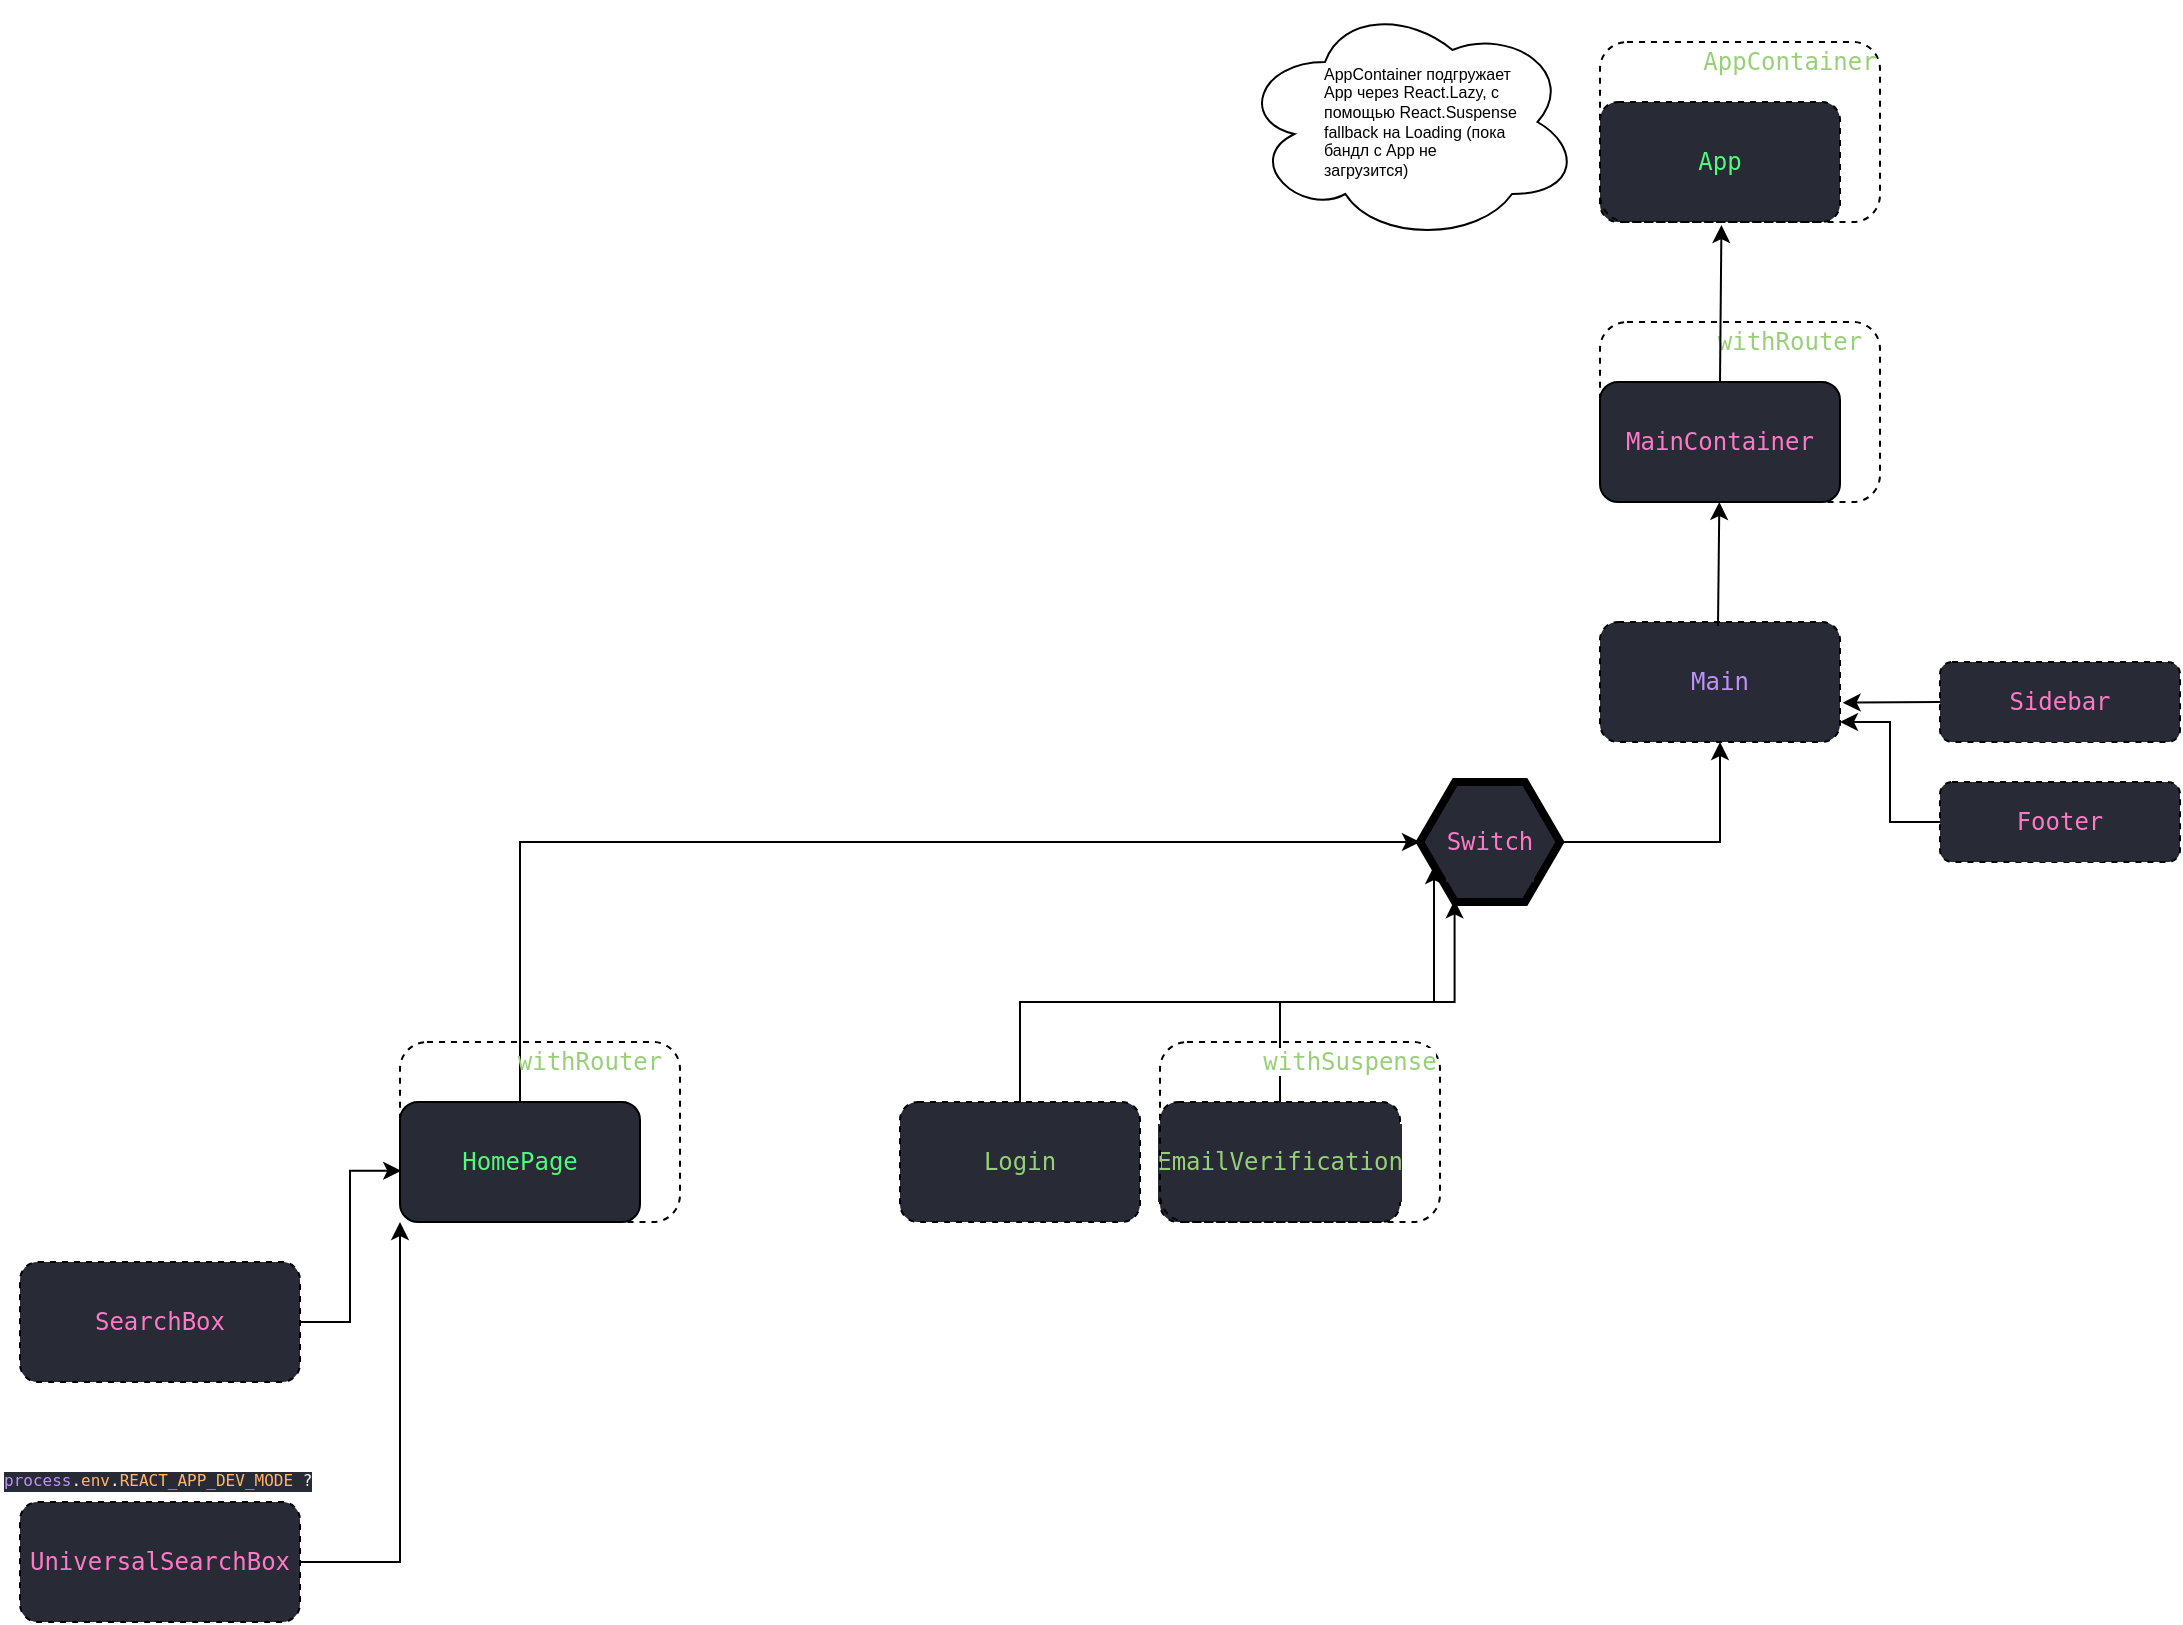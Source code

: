 <mxfile version="14.2.9" type="github">
  <diagram id="Ro7jjz4fnRqXt9O_3c3Q" name="Page-1">
    <mxGraphModel dx="1663" dy="1554" grid="1" gridSize="10" guides="1" tooltips="1" connect="1" arrows="1" fold="1" page="1" pageScale="1" pageWidth="850" pageHeight="1100" math="0" shadow="0">
      <root>
        <mxCell id="0" />
        <mxCell id="1" parent="0" />
        <mxCell id="s_XfVMtgGXcHWXwQwFxq-3" value="" style="rounded=1;whiteSpace=wrap;html=1;fillColor=none;dashed=1;" vertex="1" parent="1">
          <mxGeometry x="350" y="10" width="140" height="90" as="geometry" />
        </mxCell>
        <mxCell id="s_XfVMtgGXcHWXwQwFxq-1" value="&lt;pre style=&quot;background-color: #282a36 ; color: #f8f8f2 ; font-family: &amp;#34;jetbrains mono&amp;#34; , monospace ; font-size: 12 0pt&quot;&gt;&lt;span style=&quot;color: #ff79c6&quot;&gt;MainContainer&lt;/span&gt;&lt;/pre&gt;" style="rounded=1;whiteSpace=wrap;html=1;fillColor=#282A36;" vertex="1" parent="1">
          <mxGeometry x="350" y="40" width="120" height="60" as="geometry" />
        </mxCell>
        <mxCell id="s_XfVMtgGXcHWXwQwFxq-4" value="&lt;pre style=&quot;font-family: &amp;quot;jetbrains mono&amp;quot;, monospace;&quot;&gt;&lt;span style=&quot;&quot;&gt;withRouter&lt;/span&gt;&lt;/pre&gt;" style="text;html=1;align=center;verticalAlign=middle;whiteSpace=wrap;rounded=0;dashed=1;padding:10px;labelBackgroundColor=none;fontColor=#97D077;" vertex="1" parent="1">
          <mxGeometry x="410" y="10" width="70" height="20" as="geometry" />
        </mxCell>
        <mxCell id="s_XfVMtgGXcHWXwQwFxq-6" value="&lt;pre style=&quot;color: rgb(248, 248, 242); font-family: &amp;quot;jetbrains mono&amp;quot;, monospace;&quot;&gt;&lt;span style=&quot;color: #50fa7b&quot;&gt;App&lt;/span&gt;&lt;/pre&gt;" style="rounded=1;whiteSpace=wrap;html=1;dashed=1;labelBackgroundColor=#282A36;fontColor=#97D077;labelBorderColor=none;fillColor=#282A36;" vertex="1" parent="1">
          <mxGeometry x="350" y="-100" width="120" height="60" as="geometry" />
        </mxCell>
        <mxCell id="s_XfVMtgGXcHWXwQwFxq-8" value="&lt;pre style=&quot;color: rgb(248 , 248 , 242) ; font-family: &amp;#34;jetbrains mono&amp;#34; , monospace&quot;&gt;&lt;span style=&quot;color: #bd93f9&quot;&gt;Main&lt;/span&gt;&lt;/pre&gt;" style="rounded=1;whiteSpace=wrap;html=1;dashed=1;labelBackgroundColor=#282A36;fillColor=#282A36;fontColor=#97D077;" vertex="1" parent="1">
          <mxGeometry x="350" y="160" width="120" height="60" as="geometry" />
        </mxCell>
        <mxCell id="s_XfVMtgGXcHWXwQwFxq-10" value="" style="endArrow=classic;html=1;fontColor=#97D077;entryX=0.506;entryY=1.025;entryDx=0;entryDy=0;entryPerimeter=0;exitX=0.5;exitY=0;exitDx=0;exitDy=0;" edge="1" parent="1" source="s_XfVMtgGXcHWXwQwFxq-1" target="s_XfVMtgGXcHWXwQwFxq-6">
          <mxGeometry width="50" height="50" relative="1" as="geometry">
            <mxPoint x="430" y="40" as="sourcePoint" />
            <mxPoint x="480" y="-10" as="targetPoint" />
          </mxGeometry>
        </mxCell>
        <mxCell id="s_XfVMtgGXcHWXwQwFxq-11" value="" style="endArrow=classic;html=1;fontColor=#97D077;" edge="1" parent="1" target="s_XfVMtgGXcHWXwQwFxq-1">
          <mxGeometry width="50" height="50" relative="1" as="geometry">
            <mxPoint x="409" y="162" as="sourcePoint" />
            <mxPoint x="540" y="120" as="targetPoint" />
          </mxGeometry>
        </mxCell>
        <mxCell id="s_XfVMtgGXcHWXwQwFxq-12" value="&lt;pre style=&quot;color: rgb(248 , 248 , 242) ; font-family: &amp;#34;jetbrains mono&amp;#34; , monospace&quot;&gt;&lt;pre style=&quot;font-family: &amp;#34;jetbrains mono&amp;#34; , monospace&quot;&gt;&lt;span style=&quot;color: #ff79c6&quot;&gt;Sidebar&lt;/span&gt;&lt;/pre&gt;&lt;/pre&gt;" style="rounded=1;whiteSpace=wrap;html=1;dashed=1;labelBackgroundColor=#282A36;fillColor=#282A36;fontColor=#97D077;" vertex="1" parent="1">
          <mxGeometry x="520" y="180" width="120" height="40" as="geometry" />
        </mxCell>
        <mxCell id="s_XfVMtgGXcHWXwQwFxq-13" value="" style="endArrow=classic;html=1;fontColor=#97D077;entryX=1.011;entryY=0.672;entryDx=0;entryDy=0;entryPerimeter=0;exitX=0;exitY=0.5;exitDx=0;exitDy=0;" edge="1" parent="1" source="s_XfVMtgGXcHWXwQwFxq-12" target="s_XfVMtgGXcHWXwQwFxq-8">
          <mxGeometry width="50" height="50" relative="1" as="geometry">
            <mxPoint x="480" y="290" as="sourcePoint" />
            <mxPoint x="530" y="240" as="targetPoint" />
          </mxGeometry>
        </mxCell>
        <mxCell id="s_XfVMtgGXcHWXwQwFxq-33" style="edgeStyle=orthogonalEdgeStyle;rounded=0;orthogonalLoop=1;jettySize=auto;html=1;exitX=1;exitY=0.5;exitDx=0;exitDy=0;entryX=0.5;entryY=1;entryDx=0;entryDy=0;fontSize=8;fontColor=#000000;" edge="1" parent="1" source="s_XfVMtgGXcHWXwQwFxq-15" target="s_XfVMtgGXcHWXwQwFxq-8">
          <mxGeometry relative="1" as="geometry" />
        </mxCell>
        <mxCell id="s_XfVMtgGXcHWXwQwFxq-15" value="&lt;pre style=&quot;color: rgb(248 , 248 , 242) ; font-family: &amp;#34;jetbrains mono&amp;#34; , monospace&quot;&gt;&lt;span style=&quot;color: #ff79c6&quot;&gt;Switch&lt;/span&gt;&lt;/pre&gt;" style="shape=hexagon;html=1;whiteSpace=wrap;perimeter=hexagonPerimeter;strokeWidth=4;rounded=0;labelBackgroundColor=#282A36;fillColor=#282A36;fontColor=#97D077;" vertex="1" parent="1">
          <mxGeometry x="260" y="240" width="70" height="60" as="geometry" />
        </mxCell>
        <mxCell id="s_XfVMtgGXcHWXwQwFxq-23" value="" style="rounded=1;whiteSpace=wrap;html=1;fillColor=none;dashed=1;" vertex="1" parent="1">
          <mxGeometry x="350" y="-130" width="140" height="90" as="geometry" />
        </mxCell>
        <mxCell id="s_XfVMtgGXcHWXwQwFxq-24" value="&lt;pre style=&quot;font-family: &amp;#34;jetbrains mono&amp;#34; , monospace&quot;&gt;&lt;span&gt;AppContainer&lt;/span&gt;&lt;/pre&gt;" style="text;html=1;align=center;verticalAlign=middle;whiteSpace=wrap;rounded=0;dashed=1;padding:10px;labelBackgroundColor=none;fontColor=#97D077;" vertex="1" parent="1">
          <mxGeometry x="410" y="-130" width="70" height="20" as="geometry" />
        </mxCell>
        <mxCell id="s_XfVMtgGXcHWXwQwFxq-30" value="" style="group" vertex="1" connectable="0" parent="1">
          <mxGeometry x="170" y="-150" width="170" height="120" as="geometry" />
        </mxCell>
        <mxCell id="s_XfVMtgGXcHWXwQwFxq-28" value="" style="ellipse;shape=cloud;whiteSpace=wrap;html=1;rounded=0;labelBackgroundColor=none;strokeColor=#000000;fillColor=#ffffff;fontSize=8;fontColor=#000000;" vertex="1" parent="s_XfVMtgGXcHWXwQwFxq-30">
          <mxGeometry width="170" height="120" as="geometry" />
        </mxCell>
        <mxCell id="s_XfVMtgGXcHWXwQwFxq-29" value="AppContainer подгружает App через React.Lazy, с помощью React.Suspense fallback на Loading (пока бандл с App не загрузится)" style="text;html=1;align=left;verticalAlign=middle;whiteSpace=wrap;rounded=0;labelBackgroundColor=none;fontSize=8;" vertex="1" parent="s_XfVMtgGXcHWXwQwFxq-30">
          <mxGeometry x="40" y="40" width="100" height="40" as="geometry" />
        </mxCell>
        <mxCell id="s_XfVMtgGXcHWXwQwFxq-32" style="edgeStyle=orthogonalEdgeStyle;rounded=0;orthogonalLoop=1;jettySize=auto;html=1;exitX=0;exitY=0.5;exitDx=0;exitDy=0;entryX=1;entryY=0.833;entryDx=0;entryDy=0;entryPerimeter=0;fontSize=8;fontColor=#000000;" edge="1" parent="1" source="s_XfVMtgGXcHWXwQwFxq-31" target="s_XfVMtgGXcHWXwQwFxq-8">
          <mxGeometry relative="1" as="geometry" />
        </mxCell>
        <mxCell id="s_XfVMtgGXcHWXwQwFxq-31" value="&lt;pre style=&quot;color: rgb(248 , 248 , 242) ; font-family: &amp;#34;jetbrains mono&amp;#34; , monospace&quot;&gt;&lt;pre style=&quot;font-family: &amp;#34;jetbrains mono&amp;#34; , monospace&quot;&gt;&lt;span style=&quot;color: #ff79c6&quot;&gt;Footer&lt;/span&gt;&lt;/pre&gt;&lt;/pre&gt;" style="rounded=1;whiteSpace=wrap;html=1;dashed=1;labelBackgroundColor=#282A36;fillColor=#282A36;fontColor=#97D077;" vertex="1" parent="1">
          <mxGeometry x="520" y="240" width="120" height="40" as="geometry" />
        </mxCell>
        <mxCell id="s_XfVMtgGXcHWXwQwFxq-38" style="edgeStyle=orthogonalEdgeStyle;rounded=0;orthogonalLoop=1;jettySize=auto;html=1;exitX=0.5;exitY=0;exitDx=0;exitDy=0;entryX=0;entryY=0.5;entryDx=0;entryDy=0;fontSize=8;fontColor=#000000;" edge="1" parent="1" source="s_XfVMtgGXcHWXwQwFxq-36" target="s_XfVMtgGXcHWXwQwFxq-15">
          <mxGeometry relative="1" as="geometry" />
        </mxCell>
        <mxCell id="s_XfVMtgGXcHWXwQwFxq-46" style="edgeStyle=orthogonalEdgeStyle;rounded=0;orthogonalLoop=1;jettySize=auto;html=1;exitX=0.5;exitY=0;exitDx=0;exitDy=0;entryX=0;entryY=0.75;entryDx=0;entryDy=0;fontSize=8;fontColor=#000000;" edge="1" parent="1" source="s_XfVMtgGXcHWXwQwFxq-39" target="s_XfVMtgGXcHWXwQwFxq-15">
          <mxGeometry relative="1" as="geometry" />
        </mxCell>
        <mxCell id="s_XfVMtgGXcHWXwQwFxq-39" value="&lt;pre style=&quot;font-family: &amp;#34;jetbrains mono&amp;#34; , monospace&quot;&gt;&lt;pre style=&quot;font-family: &amp;#34;jetbrains mono&amp;#34; , monospace&quot;&gt;Login&lt;/pre&gt;&lt;/pre&gt;" style="rounded=1;whiteSpace=wrap;html=1;dashed=1;labelBackgroundColor=#282A36;fillColor=#282A36;fontColor=#97D077;" vertex="1" parent="1">
          <mxGeometry y="400" width="120" height="60" as="geometry" />
        </mxCell>
        <mxCell id="s_XfVMtgGXcHWXwQwFxq-53" style="edgeStyle=orthogonalEdgeStyle;rounded=0;orthogonalLoop=1;jettySize=auto;html=1;exitX=1;exitY=0.5;exitDx=0;exitDy=0;entryX=0.005;entryY=0.573;entryDx=0;entryDy=0;entryPerimeter=0;fontSize=8;fontColor=#000000;" edge="1" parent="1" source="s_XfVMtgGXcHWXwQwFxq-47" target="s_XfVMtgGXcHWXwQwFxq-36">
          <mxGeometry relative="1" as="geometry" />
        </mxCell>
        <mxCell id="s_XfVMtgGXcHWXwQwFxq-47" value="&lt;pre style=&quot;color: rgb(248 , 248 , 242) ; font-family: &amp;#34;jetbrains mono&amp;#34; , monospace&quot;&gt;&lt;pre style=&quot;font-family: &amp;#34;jetbrains mono&amp;#34; , monospace&quot;&gt;&lt;pre style=&quot;font-family: &amp;#34;jetbrains mono&amp;#34; , monospace&quot;&gt;&lt;span style=&quot;color: #ff79c6&quot;&gt;SearchBox&lt;/span&gt;&lt;/pre&gt;&lt;/pre&gt;&lt;/pre&gt;" style="rounded=1;whiteSpace=wrap;html=1;dashed=1;labelBackgroundColor=#282A36;fillColor=#282A36;fontColor=#97D077;" vertex="1" parent="1">
          <mxGeometry x="-440" y="480" width="140" height="60" as="geometry" />
        </mxCell>
        <mxCell id="s_XfVMtgGXcHWXwQwFxq-55" style="edgeStyle=orthogonalEdgeStyle;rounded=0;orthogonalLoop=1;jettySize=auto;html=1;exitX=1;exitY=0.5;exitDx=0;exitDy=0;entryX=0;entryY=1;entryDx=0;entryDy=0;fontSize=8;fontColor=#000000;" edge="1" parent="1" source="s_XfVMtgGXcHWXwQwFxq-48" target="s_XfVMtgGXcHWXwQwFxq-36">
          <mxGeometry relative="1" as="geometry" />
        </mxCell>
        <mxCell id="s_XfVMtgGXcHWXwQwFxq-48" value="&lt;pre style=&quot;color: rgb(248 , 248 , 242) ; font-family: &amp;#34;jetbrains mono&amp;#34; , monospace&quot;&gt;&lt;pre style=&quot;font-family: &amp;#34;jetbrains mono&amp;#34; , monospace&quot;&gt;&lt;pre style=&quot;font-family: &amp;#34;jetbrains mono&amp;#34; , monospace&quot;&gt;&lt;pre style=&quot;font-family: &amp;#34;jetbrains mono&amp;#34; , monospace&quot;&gt;&lt;span style=&quot;color: #ff79c6&quot;&gt;UniversalSearchBox&lt;/span&gt;&lt;/pre&gt;&lt;/pre&gt;&lt;/pre&gt;&lt;/pre&gt;" style="rounded=1;whiteSpace=wrap;html=1;dashed=1;labelBackgroundColor=#282A36;fillColor=#282A36;fontColor=#97D077;" vertex="1" parent="1">
          <mxGeometry x="-440" y="600" width="140" height="60" as="geometry" />
        </mxCell>
        <mxCell id="s_XfVMtgGXcHWXwQwFxq-50" value="&lt;pre style=&quot;background-color: #282a36 ; color: #f8f8f2 ; font-family: &amp;quot;jetbrains mono&amp;quot; , monospace ; font-size: 12 0pt&quot;&gt;&lt;span style=&quot;color: #bd93f9&quot;&gt;process&lt;/span&gt;.&lt;span style=&quot;color: #ffb86c&quot;&gt;env&lt;/span&gt;.&lt;span style=&quot;color: #ffb86c&quot;&gt;REACT_APP_DEV_MODE &lt;/span&gt;?&lt;/pre&gt;" style="text;whiteSpace=wrap;html=1;fontSize=8;fontColor=#000000;" vertex="1" parent="1">
          <mxGeometry x="-450" y="570" width="140" height="30" as="geometry" />
        </mxCell>
        <mxCell id="s_XfVMtgGXcHWXwQwFxq-57" style="edgeStyle=orthogonalEdgeStyle;rounded=0;orthogonalLoop=1;jettySize=auto;html=1;exitX=0.5;exitY=0;exitDx=0;exitDy=0;entryX=0.247;entryY=0.986;entryDx=0;entryDy=0;entryPerimeter=0;fontSize=8;fontColor=#000000;" edge="1" parent="1" source="s_XfVMtgGXcHWXwQwFxq-56" target="s_XfVMtgGXcHWXwQwFxq-15">
          <mxGeometry relative="1" as="geometry" />
        </mxCell>
        <mxCell id="s_XfVMtgGXcHWXwQwFxq-56" value="&lt;pre style=&quot;font-family: &amp;#34;jetbrains mono&amp;#34; , monospace&quot;&gt;&lt;pre style=&quot;font-family: &amp;#34;jetbrains mono&amp;#34; , monospace&quot;&gt;&lt;pre style=&quot;font-family: &amp;#34;jetbrains mono&amp;#34; , monospace&quot;&gt;EmailVerification&lt;/pre&gt;&lt;/pre&gt;&lt;/pre&gt;" style="rounded=1;whiteSpace=wrap;html=1;dashed=1;labelBackgroundColor=#282A36;fillColor=#282A36;fontColor=#97D077;" vertex="1" parent="1">
          <mxGeometry x="130" y="400" width="120" height="60" as="geometry" />
        </mxCell>
        <mxCell id="s_XfVMtgGXcHWXwQwFxq-58" value="" style="rounded=1;whiteSpace=wrap;html=1;fillColor=none;dashed=1;" vertex="1" parent="1">
          <mxGeometry x="130" y="370" width="140" height="90" as="geometry" />
        </mxCell>
        <mxCell id="s_XfVMtgGXcHWXwQwFxq-59" value="&lt;pre style=&quot;font-family: &amp;#34;jetbrains mono&amp;#34; , monospace&quot;&gt;&lt;pre style=&quot;font-family: &amp;#34;jetbrains mono&amp;#34; , monospace&quot;&gt;&lt;span style=&quot;background-color: rgb(255 , 255 , 255)&quot;&gt;withSuspense&lt;/span&gt;&lt;/pre&gt;&lt;/pre&gt;" style="text;html=1;align=center;verticalAlign=middle;whiteSpace=wrap;rounded=0;dashed=1;padding:10px;labelBackgroundColor=none;fontColor=#97D077;" vertex="1" parent="1">
          <mxGeometry x="190" y="370" width="70" height="20" as="geometry" />
        </mxCell>
        <mxCell id="s_XfVMtgGXcHWXwQwFxq-60" value="" style="group" vertex="1" connectable="0" parent="1">
          <mxGeometry x="-250" y="370" width="140" height="90" as="geometry" />
        </mxCell>
        <mxCell id="s_XfVMtgGXcHWXwQwFxq-35" value="" style="rounded=1;whiteSpace=wrap;html=1;fillColor=none;dashed=1;" vertex="1" parent="s_XfVMtgGXcHWXwQwFxq-60">
          <mxGeometry width="140" height="90" as="geometry" />
        </mxCell>
        <mxCell id="s_XfVMtgGXcHWXwQwFxq-37" value="&lt;pre style=&quot;font-family: &amp;quot;jetbrains mono&amp;quot;, monospace;&quot;&gt;&lt;span style=&quot;&quot;&gt;withRouter&lt;/span&gt;&lt;/pre&gt;" style="text;html=1;align=center;verticalAlign=middle;whiteSpace=wrap;rounded=0;dashed=1;padding:10px;labelBackgroundColor=none;fontColor=#97D077;" vertex="1" parent="s_XfVMtgGXcHWXwQwFxq-60">
          <mxGeometry x="60" width="70" height="20" as="geometry" />
        </mxCell>
        <mxCell id="s_XfVMtgGXcHWXwQwFxq-36" value="&lt;pre style=&quot;background-color: #282a36 ; color: #f8f8f2 ; font-family: &amp;#34;jetbrains mono&amp;#34; , monospace ; font-size: 12 0pt&quot;&gt;&lt;pre style=&quot;font-family: &amp;#34;jetbrains mono&amp;#34; , monospace&quot;&gt;&lt;span style=&quot;color: #50fa7b&quot;&gt;HomePage&lt;/span&gt;&lt;/pre&gt;&lt;/pre&gt;" style="rounded=1;whiteSpace=wrap;html=1;fillColor=#282A36;" vertex="1" parent="s_XfVMtgGXcHWXwQwFxq-60">
          <mxGeometry y="30" width="120" height="60" as="geometry" />
        </mxCell>
      </root>
    </mxGraphModel>
  </diagram>
</mxfile>
